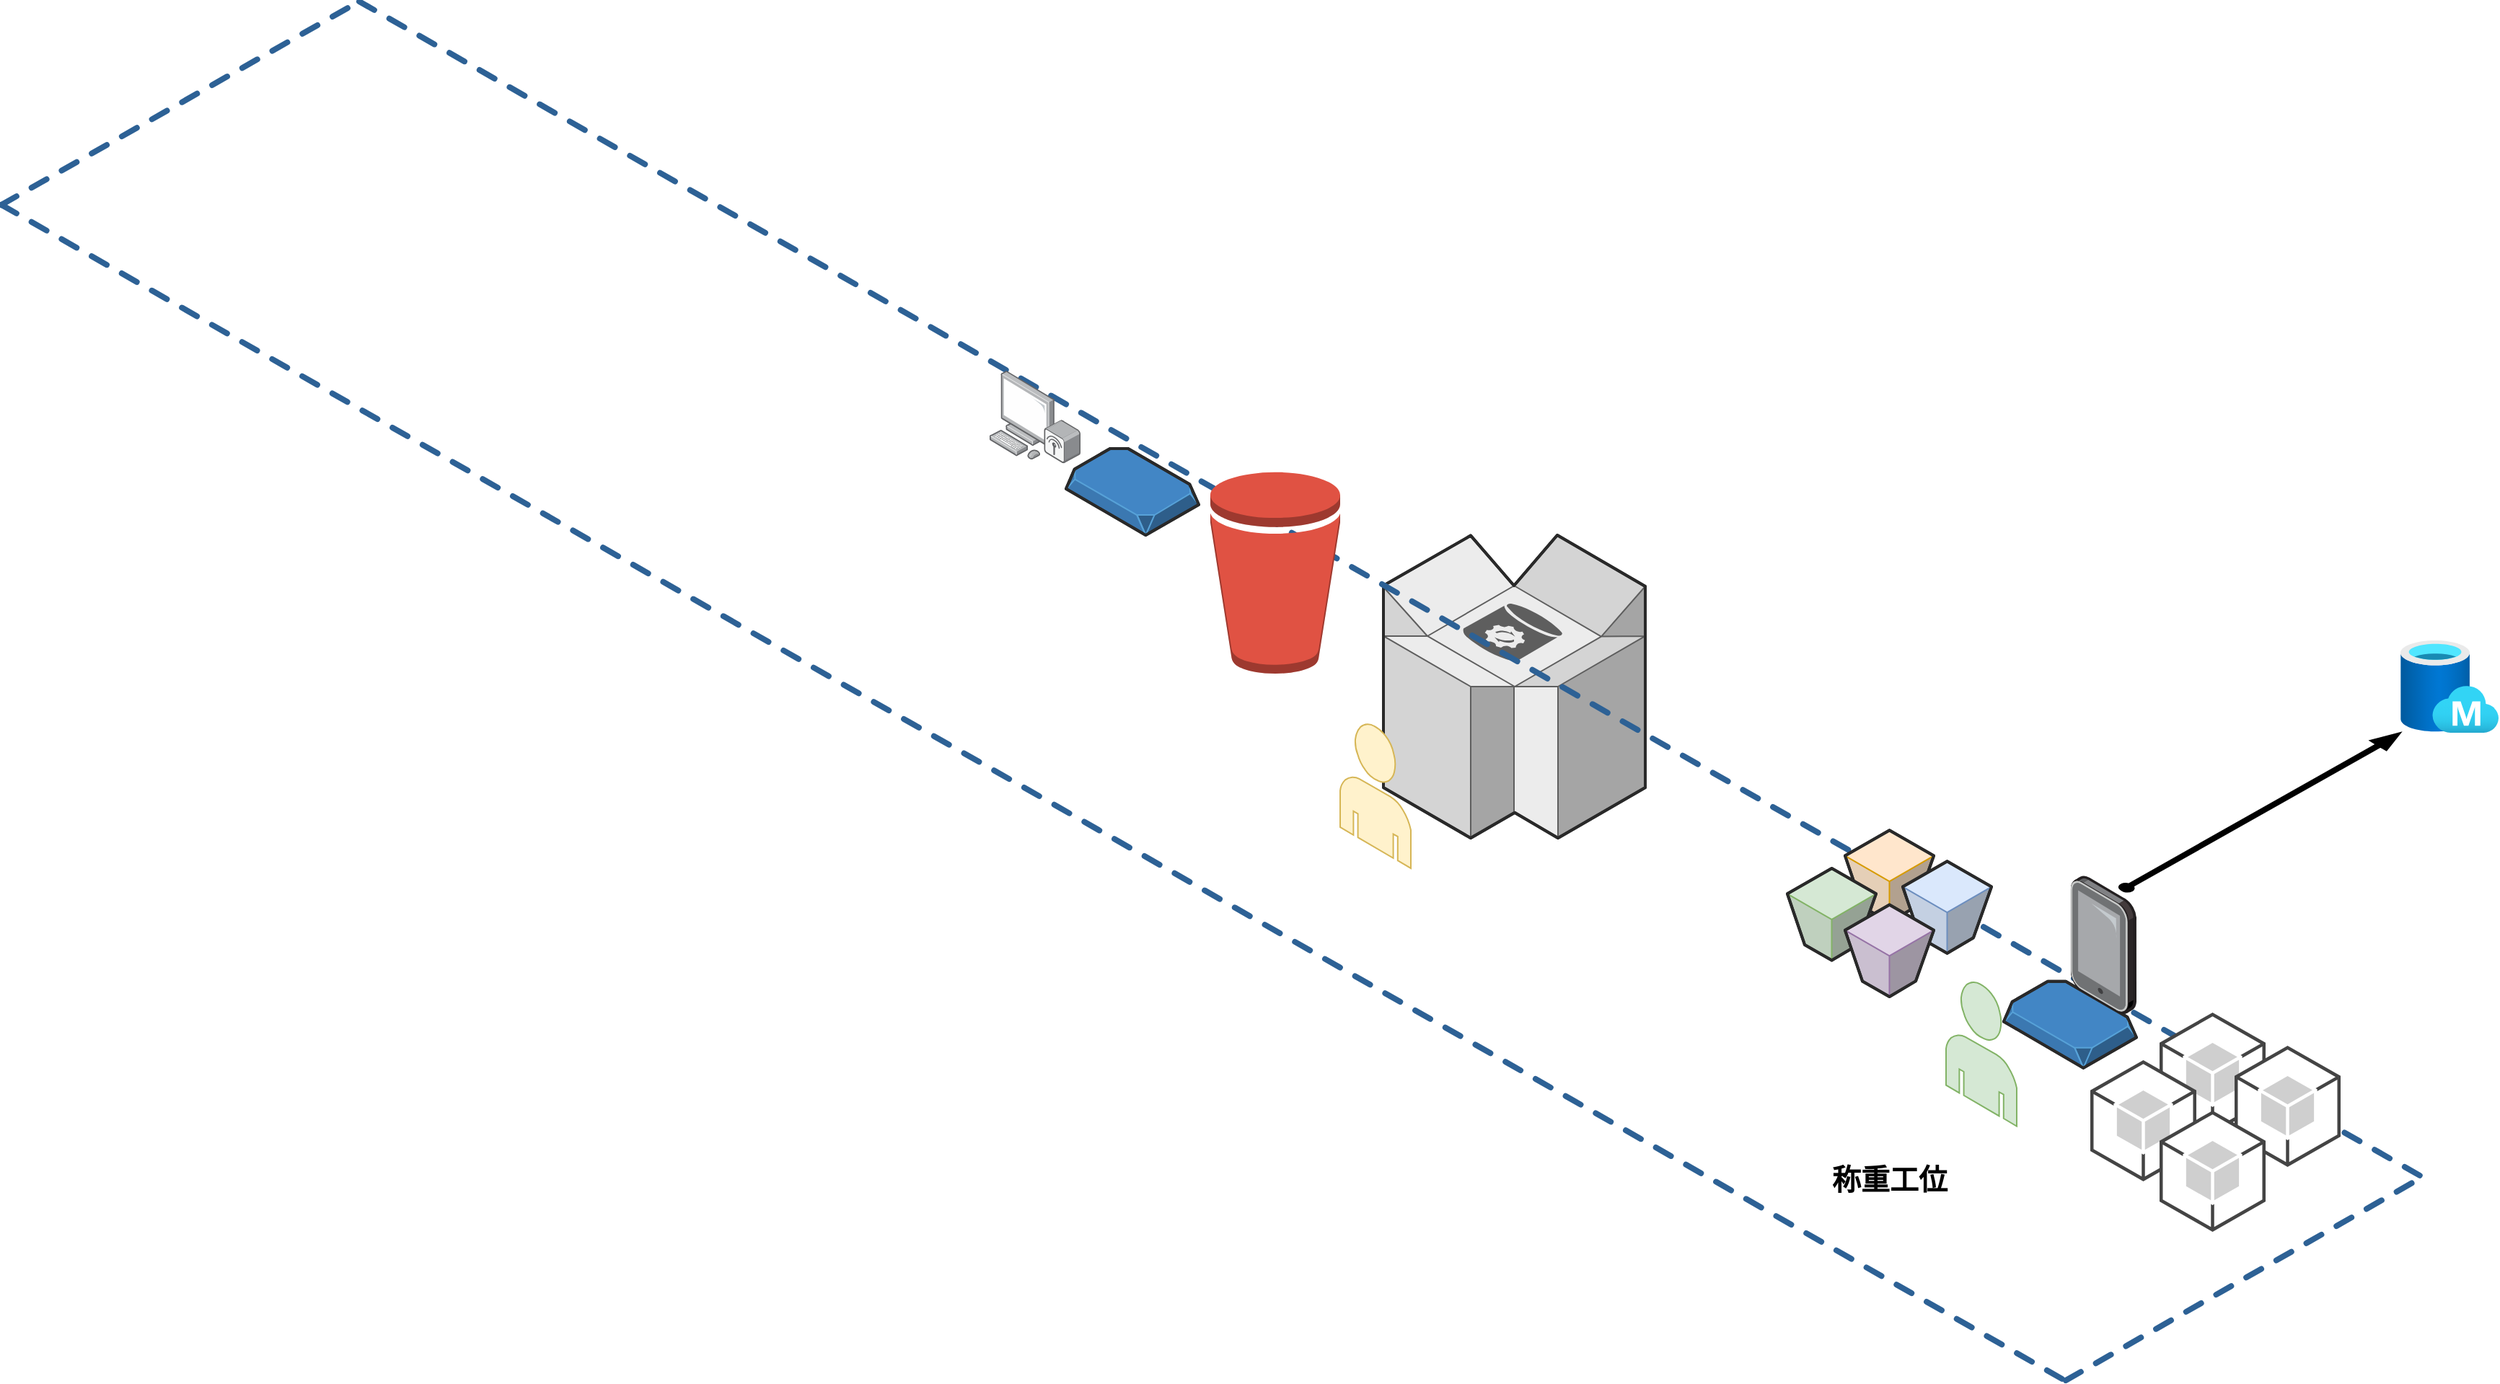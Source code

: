<mxfile version="21.2.1" type="github">
  <diagram name="Page-1" id="aaaa8250-4180-3840-79b5-4cada1eebb92">
    <mxGraphModel dx="1750" dy="930" grid="1" gridSize="10" guides="1" tooltips="1" connect="1" arrows="1" fold="1" page="1" pageScale="1" pageWidth="850" pageHeight="1100" background="none" math="0" shadow="0">
      <root>
        <mxCell id="0" />
        <mxCell id="1" parent="0" />
        <mxCell id="1a8abee3a6cfdf20-4" value="" style="verticalLabelPosition=bottom;html=1;verticalAlign=top;strokeWidth=1;dashed=0;shape=mxgraph.aws3d.dynamoDb;fillColor=#ECECEC;strokeColor=#5E5E5E;aspect=fixed;rounded=1;shadow=0;comic=0;fontSize=12" parent="1" vertex="1">
          <mxGeometry x="1550" y="934" width="181.5" height="210" as="geometry" />
        </mxCell>
        <mxCell id="1a8abee3a6cfdf20-14" value="" style="verticalLabelPosition=bottom;html=1;verticalAlign=top;strokeWidth=1;dashed=0;shape=mxgraph.aws3d.snapshot;fillColor=#4286c5;strokeColor=#57A2D8;aspect=fixed;rounded=1;shadow=0;comic=0;fontSize=12" parent="1" vertex="1">
          <mxGeometry x="1980" y="1243.34" width="92" height="60" as="geometry" />
        </mxCell>
        <mxCell id="1a8abee3a6cfdf20-36" value="" style="verticalLabelPosition=bottom;html=1;verticalAlign=top;strokeWidth=1;dashed=0;shape=mxgraph.aws3d.arrowSW;fillColor=#000000;aspect=fixed;rounded=1;shadow=0;comic=0;fontFamily=Verdana;fontSize=12;direction=west;" parent="1" vertex="1">
          <mxGeometry x="2060" y="1071" width="195" height="110" as="geometry" />
        </mxCell>
        <mxCell id="d5ac148becb70bc-8" value="" style="verticalLabelPosition=bottom;html=1;verticalAlign=top;strokeWidth=1;dashed=0;shape=mxgraph.aws3d.dashedArrowlessEdge;aspect=fixed;rounded=1;shadow=0;comic=0;fontFamily=Verdana;fontSize=12" parent="1" vertex="1">
          <mxGeometry x="840" y="564" width="1432" height="816" as="geometry" />
        </mxCell>
        <mxCell id="d5ac148becb70bc-9" value="" style="verticalLabelPosition=bottom;html=1;verticalAlign=top;strokeWidth=1;dashed=0;shape=mxgraph.aws3d.dashedArrowlessEdge;aspect=fixed;rounded=1;shadow=0;comic=0;fontFamily=Verdana;fontSize=12" parent="1" vertex="1">
          <mxGeometry x="592" y="705" width="1432" height="816" as="geometry" />
        </mxCell>
        <mxCell id="d5ac148becb70bc-10" value="" style="verticalLabelPosition=bottom;html=1;verticalAlign=top;strokeWidth=1;dashed=0;shape=mxgraph.aws3d.dashedArrowlessEdge;fillColor=#000000;aspect=fixed;rounded=1;shadow=0;comic=0;fontFamily=Verdana;fontSize=12;fontColor=#000000;flipV=1;" parent="1" vertex="1">
          <mxGeometry x="592" y="564" width="248" height="141" as="geometry" />
        </mxCell>
        <mxCell id="d5ac148becb70bc-12" value="" style="verticalLabelPosition=bottom;html=1;verticalAlign=top;strokeWidth=1;dashed=0;shape=mxgraph.aws3d.dashedArrowlessEdge;aspect=fixed;rounded=1;shadow=0;comic=0;fontFamily=Verdana;fontSize=12;flipV=1;" parent="1" vertex="1">
          <mxGeometry x="2023" y="1378" width="249" height="142" as="geometry" />
        </mxCell>
        <mxCell id="3Qz0u8to7qnoAxN1F2hi-2" value="" style="image;points=[];aspect=fixed;html=1;align=center;shadow=0;dashed=0;image=img/lib/allied_telesis/computer_and_terminals/Tablet.svg;direction=east;" vertex="1" parent="1">
          <mxGeometry x="2026.37" y="1170.0" width="45.63" height="96.34" as="geometry" />
        </mxCell>
        <mxCell id="3Qz0u8to7qnoAxN1F2hi-5" value="" style="outlineConnect=0;dashed=0;verticalLabelPosition=bottom;verticalAlign=top;align=center;html=1;shape=mxgraph.aws3.android;fillColor=#CFCFCF;gradientColor=none;direction=east;" vertex="1" parent="1">
          <mxGeometry x="2088" y="1265" width="73.5" height="84" as="geometry" />
        </mxCell>
        <mxCell id="3Qz0u8to7qnoAxN1F2hi-6" value="" style="outlineConnect=0;dashed=0;verticalLabelPosition=bottom;verticalAlign=top;align=center;html=1;shape=mxgraph.aws3.android;fillColor=#CFCFCF;gradientColor=none;direction=east;" vertex="1" parent="1">
          <mxGeometry x="2140" y="1288" width="73.5" height="84" as="geometry" />
        </mxCell>
        <mxCell id="3Qz0u8to7qnoAxN1F2hi-7" value="" style="outlineConnect=0;dashed=0;verticalLabelPosition=bottom;verticalAlign=top;align=center;html=1;shape=mxgraph.aws3.android;fillColor=#CFCFCF;gradientColor=none;direction=east;" vertex="1" parent="1">
          <mxGeometry x="2040" y="1298" width="73.5" height="84" as="geometry" />
        </mxCell>
        <mxCell id="3Qz0u8to7qnoAxN1F2hi-8" value="" style="outlineConnect=0;dashed=0;verticalLabelPosition=bottom;verticalAlign=top;align=center;html=1;shape=mxgraph.aws3.android;fillColor=#CFCFCF;gradientColor=none;direction=east;" vertex="1" parent="1">
          <mxGeometry x="2088" y="1333" width="73.5" height="84" as="geometry" />
        </mxCell>
        <mxCell id="3Qz0u8to7qnoAxN1F2hi-9" value="" style="verticalLabelPosition=bottom;html=1;verticalAlign=top;strokeWidth=1;align=center;outlineConnect=0;dashed=0;outlineConnect=0;shape=mxgraph.aws3d.end_user;strokeColor=#82b366;fillColor=#d5e8d4;aspect=fixed;direction=east;" vertex="1" parent="1">
          <mxGeometry x="1940" y="1243.34" width="49" height="100.46" as="geometry" />
        </mxCell>
        <mxCell id="3Qz0u8to7qnoAxN1F2hi-13" value="" style="verticalLabelPosition=bottom;html=1;verticalAlign=top;strokeWidth=1;align=center;outlineConnect=0;dashed=0;outlineConnect=0;shape=mxgraph.aws3d.s3Bucket;fillColor=#ffe6cc;strokeColor=#d79b00;aspect=fixed;" vertex="1" parent="1">
          <mxGeometry x="1870" y="1138.6" width="61.5" height="63.8" as="geometry" />
        </mxCell>
        <mxCell id="3Qz0u8to7qnoAxN1F2hi-14" value="" style="verticalLabelPosition=bottom;html=1;verticalAlign=top;strokeWidth=1;align=center;outlineConnect=0;dashed=0;outlineConnect=0;shape=mxgraph.aws3d.s3Bucket;fillColor=#dae8fc;strokeColor=#6c8ebf;aspect=fixed;" vertex="1" parent="1">
          <mxGeometry x="1910" y="1160.1" width="61.5" height="63.8" as="geometry" />
        </mxCell>
        <mxCell id="3Qz0u8to7qnoAxN1F2hi-15" value="" style="verticalLabelPosition=bottom;html=1;verticalAlign=top;strokeWidth=1;align=center;outlineConnect=0;dashed=0;outlineConnect=0;shape=mxgraph.aws3d.s3Bucket;fillColor=#d5e8d4;strokeColor=#82b366;aspect=fixed;" vertex="1" parent="1">
          <mxGeometry x="1830" y="1164.97" width="61.5" height="63.8" as="geometry" />
        </mxCell>
        <mxCell id="3Qz0u8to7qnoAxN1F2hi-16" value="" style="verticalLabelPosition=bottom;html=1;verticalAlign=top;strokeWidth=1;align=center;outlineConnect=0;dashed=0;outlineConnect=0;shape=mxgraph.aws3d.s3Bucket;fillColor=#e1d5e7;strokeColor=#9673a6;aspect=fixed;" vertex="1" parent="1">
          <mxGeometry x="1870" y="1190.2" width="61.5" height="63.8" as="geometry" />
        </mxCell>
        <mxCell id="3Qz0u8to7qnoAxN1F2hi-18" value="" style="image;aspect=fixed;html=1;points=[];align=center;fontSize=12;image=img/lib/azure2/databases/Managed_Database.svg;" vertex="1" parent="1">
          <mxGeometry x="2255" y="1007" width="68" height="64" as="geometry" />
        </mxCell>
        <mxCell id="3Qz0u8to7qnoAxN1F2hi-22" value="" style="image;points=[];aspect=fixed;html=1;align=center;shadow=0;dashed=0;image=img/lib/allied_telesis/computer_and_terminals/Personal_Computer_Wireless.svg;" vertex="1" parent="1">
          <mxGeometry x="1277" y="820" width="63" height="64.2" as="geometry" />
        </mxCell>
        <mxCell id="3Qz0u8to7qnoAxN1F2hi-23" value="" style="verticalLabelPosition=bottom;html=1;verticalAlign=top;strokeWidth=1;dashed=0;shape=mxgraph.aws3d.snapshot;fillColor=#4286c5;strokeColor=#57A2D8;aspect=fixed;rounded=1;shadow=0;comic=0;fontSize=12" vertex="1" parent="1">
          <mxGeometry x="1330" y="874.0" width="92" height="60" as="geometry" />
        </mxCell>
        <mxCell id="3Qz0u8to7qnoAxN1F2hi-24" value="" style="outlineConnect=0;dashed=0;verticalLabelPosition=bottom;verticalAlign=top;align=center;html=1;shape=mxgraph.aws3.bucket;fillColor=#E05243;gradientColor=none;" vertex="1" parent="1">
          <mxGeometry x="1430" y="890" width="90" height="140" as="geometry" />
        </mxCell>
        <mxCell id="3Qz0u8to7qnoAxN1F2hi-25" value="" style="verticalLabelPosition=bottom;html=1;verticalAlign=top;strokeWidth=1;align=center;outlineConnect=0;dashed=0;outlineConnect=0;shape=mxgraph.aws3d.end_user;strokeColor=#d6b656;fillColor=#fff2cc;aspect=fixed;direction=east;" vertex="1" parent="1">
          <mxGeometry x="1520" y="1064.51" width="49" height="100.46" as="geometry" />
        </mxCell>
        <mxCell id="3Qz0u8to7qnoAxN1F2hi-26" value="&lt;b&gt;&lt;font style=&quot;font-size: 20px;&quot;&gt;称重工位&lt;/font&gt;&lt;/b&gt;" style="text;html=1;strokeColor=none;fillColor=none;align=center;verticalAlign=middle;whiteSpace=wrap;rounded=0;" vertex="1" parent="1">
          <mxGeometry x="1851.75" y="1360" width="98" height="40" as="geometry" />
        </mxCell>
      </root>
    </mxGraphModel>
  </diagram>
</mxfile>
